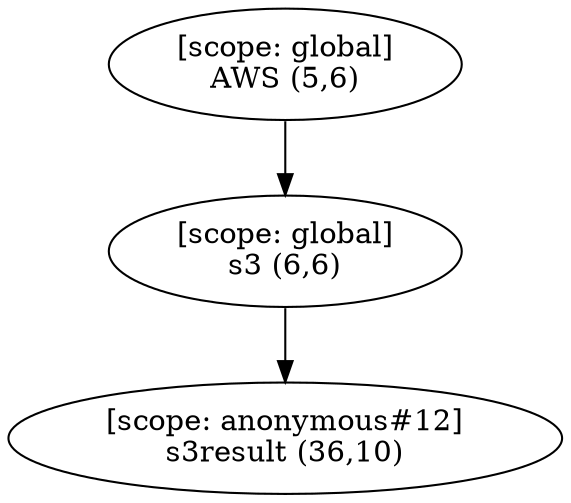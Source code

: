 digraph G {
  graph [ rankdir =TB ];
subgraph global {
  graph [ label = "Scope [global]" ];
  "[scope: global]
AWS (5,6)";
  "[scope: global]
s3 (6,6)";
}

subgraph anonymous_12 {
  graph [ label = "Scope [anonymous_12]" ];
  "[scope: anonymous#12]
s3result (36,10)";
}

  "[scope: global]
AWS (5,6)" -> "[scope: global]
s3 (6,6)";
  "[scope: global]
s3 (6,6)" -> "[scope: anonymous#12]
s3result (36,10)";
}
